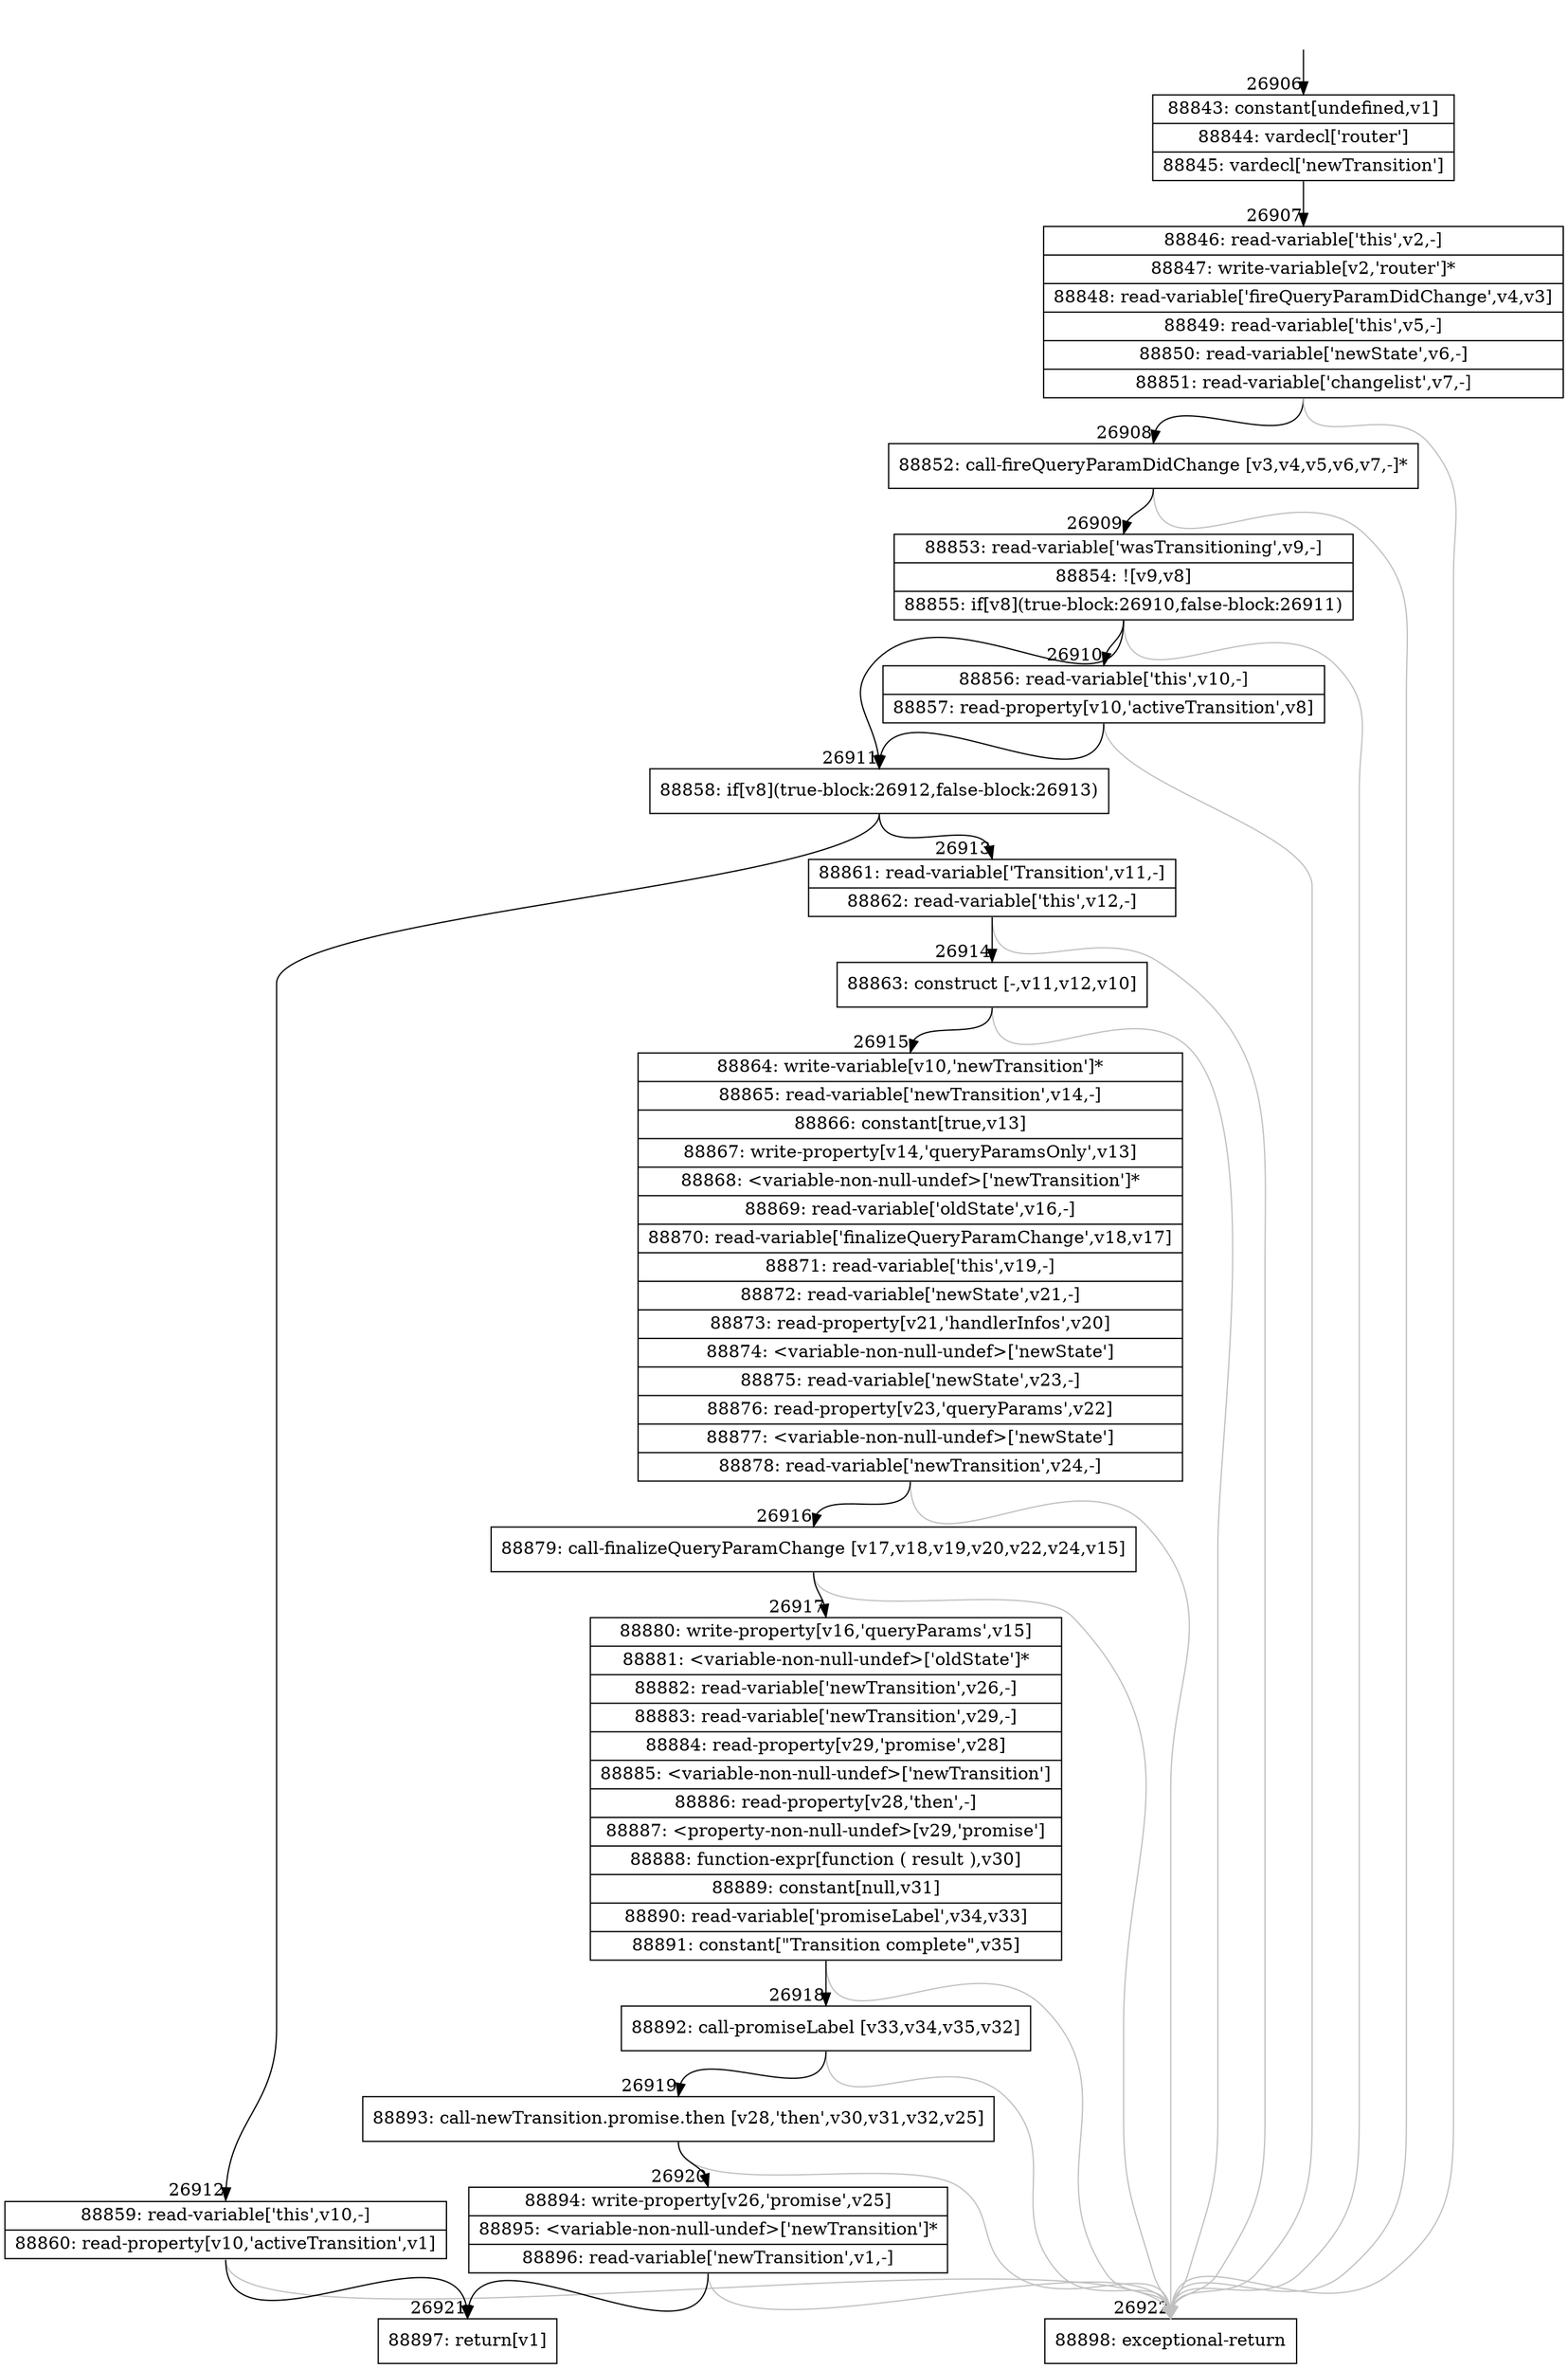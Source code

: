 digraph {
rankdir="TD"
BB_entry2358[shape=none,label=""];
BB_entry2358 -> BB26906 [tailport=s, headport=n, headlabel="    26906"]
BB26906 [shape=record label="{88843: constant[undefined,v1]|88844: vardecl['router']|88845: vardecl['newTransition']}" ] 
BB26906 -> BB26907 [tailport=s, headport=n, headlabel="      26907"]
BB26907 [shape=record label="{88846: read-variable['this',v2,-]|88847: write-variable[v2,'router']*|88848: read-variable['fireQueryParamDidChange',v4,v3]|88849: read-variable['this',v5,-]|88850: read-variable['newState',v6,-]|88851: read-variable['changelist',v7,-]}" ] 
BB26907 -> BB26908 [tailport=s, headport=n, headlabel="      26908"]
BB26907 -> BB26922 [tailport=s, headport=n, color=gray, headlabel="      26922"]
BB26908 [shape=record label="{88852: call-fireQueryParamDidChange [v3,v4,v5,v6,v7,-]*}" ] 
BB26908 -> BB26909 [tailport=s, headport=n, headlabel="      26909"]
BB26908 -> BB26922 [tailport=s, headport=n, color=gray]
BB26909 [shape=record label="{88853: read-variable['wasTransitioning',v9,-]|88854: ![v9,v8]|88855: if[v8](true-block:26910,false-block:26911)}" ] 
BB26909 -> BB26911 [tailport=s, headport=n, headlabel="      26911"]
BB26909 -> BB26910 [tailport=s, headport=n, headlabel="      26910"]
BB26909 -> BB26922 [tailport=s, headport=n, color=gray]
BB26910 [shape=record label="{88856: read-variable['this',v10,-]|88857: read-property[v10,'activeTransition',v8]}" ] 
BB26910 -> BB26911 [tailport=s, headport=n]
BB26910 -> BB26922 [tailport=s, headport=n, color=gray]
BB26911 [shape=record label="{88858: if[v8](true-block:26912,false-block:26913)}" ] 
BB26911 -> BB26912 [tailport=s, headport=n, headlabel="      26912"]
BB26911 -> BB26913 [tailport=s, headport=n, headlabel="      26913"]
BB26912 [shape=record label="{88859: read-variable['this',v10,-]|88860: read-property[v10,'activeTransition',v1]}" ] 
BB26912 -> BB26921 [tailport=s, headport=n, headlabel="      26921"]
BB26912 -> BB26922 [tailport=s, headport=n, color=gray]
BB26913 [shape=record label="{88861: read-variable['Transition',v11,-]|88862: read-variable['this',v12,-]}" ] 
BB26913 -> BB26914 [tailport=s, headport=n, headlabel="      26914"]
BB26913 -> BB26922 [tailport=s, headport=n, color=gray]
BB26914 [shape=record label="{88863: construct [-,v11,v12,v10]}" ] 
BB26914 -> BB26915 [tailport=s, headport=n, headlabel="      26915"]
BB26914 -> BB26922 [tailport=s, headport=n, color=gray]
BB26915 [shape=record label="{88864: write-variable[v10,'newTransition']*|88865: read-variable['newTransition',v14,-]|88866: constant[true,v13]|88867: write-property[v14,'queryParamsOnly',v13]|88868: \<variable-non-null-undef\>['newTransition']*|88869: read-variable['oldState',v16,-]|88870: read-variable['finalizeQueryParamChange',v18,v17]|88871: read-variable['this',v19,-]|88872: read-variable['newState',v21,-]|88873: read-property[v21,'handlerInfos',v20]|88874: \<variable-non-null-undef\>['newState']|88875: read-variable['newState',v23,-]|88876: read-property[v23,'queryParams',v22]|88877: \<variable-non-null-undef\>['newState']|88878: read-variable['newTransition',v24,-]}" ] 
BB26915 -> BB26916 [tailport=s, headport=n, headlabel="      26916"]
BB26915 -> BB26922 [tailport=s, headport=n, color=gray]
BB26916 [shape=record label="{88879: call-finalizeQueryParamChange [v17,v18,v19,v20,v22,v24,v15]}" ] 
BB26916 -> BB26917 [tailport=s, headport=n, headlabel="      26917"]
BB26916 -> BB26922 [tailport=s, headport=n, color=gray]
BB26917 [shape=record label="{88880: write-property[v16,'queryParams',v15]|88881: \<variable-non-null-undef\>['oldState']*|88882: read-variable['newTransition',v26,-]|88883: read-variable['newTransition',v29,-]|88884: read-property[v29,'promise',v28]|88885: \<variable-non-null-undef\>['newTransition']|88886: read-property[v28,'then',-]|88887: \<property-non-null-undef\>[v29,'promise']|88888: function-expr[function ( result ),v30]|88889: constant[null,v31]|88890: read-variable['promiseLabel',v34,v33]|88891: constant[\"Transition complete\",v35]}" ] 
BB26917 -> BB26918 [tailport=s, headport=n, headlabel="      26918"]
BB26917 -> BB26922 [tailport=s, headport=n, color=gray]
BB26918 [shape=record label="{88892: call-promiseLabel [v33,v34,v35,v32]}" ] 
BB26918 -> BB26919 [tailport=s, headport=n, headlabel="      26919"]
BB26918 -> BB26922 [tailport=s, headport=n, color=gray]
BB26919 [shape=record label="{88893: call-newTransition.promise.then [v28,'then',v30,v31,v32,v25]}" ] 
BB26919 -> BB26920 [tailport=s, headport=n, headlabel="      26920"]
BB26919 -> BB26922 [tailport=s, headport=n, color=gray]
BB26920 [shape=record label="{88894: write-property[v26,'promise',v25]|88895: \<variable-non-null-undef\>['newTransition']*|88896: read-variable['newTransition',v1,-]}" ] 
BB26920 -> BB26921 [tailport=s, headport=n]
BB26920 -> BB26922 [tailport=s, headport=n, color=gray]
BB26921 [shape=record label="{88897: return[v1]}" ] 
BB26922 [shape=record label="{88898: exceptional-return}" ] 
//#$~ 48609
}
